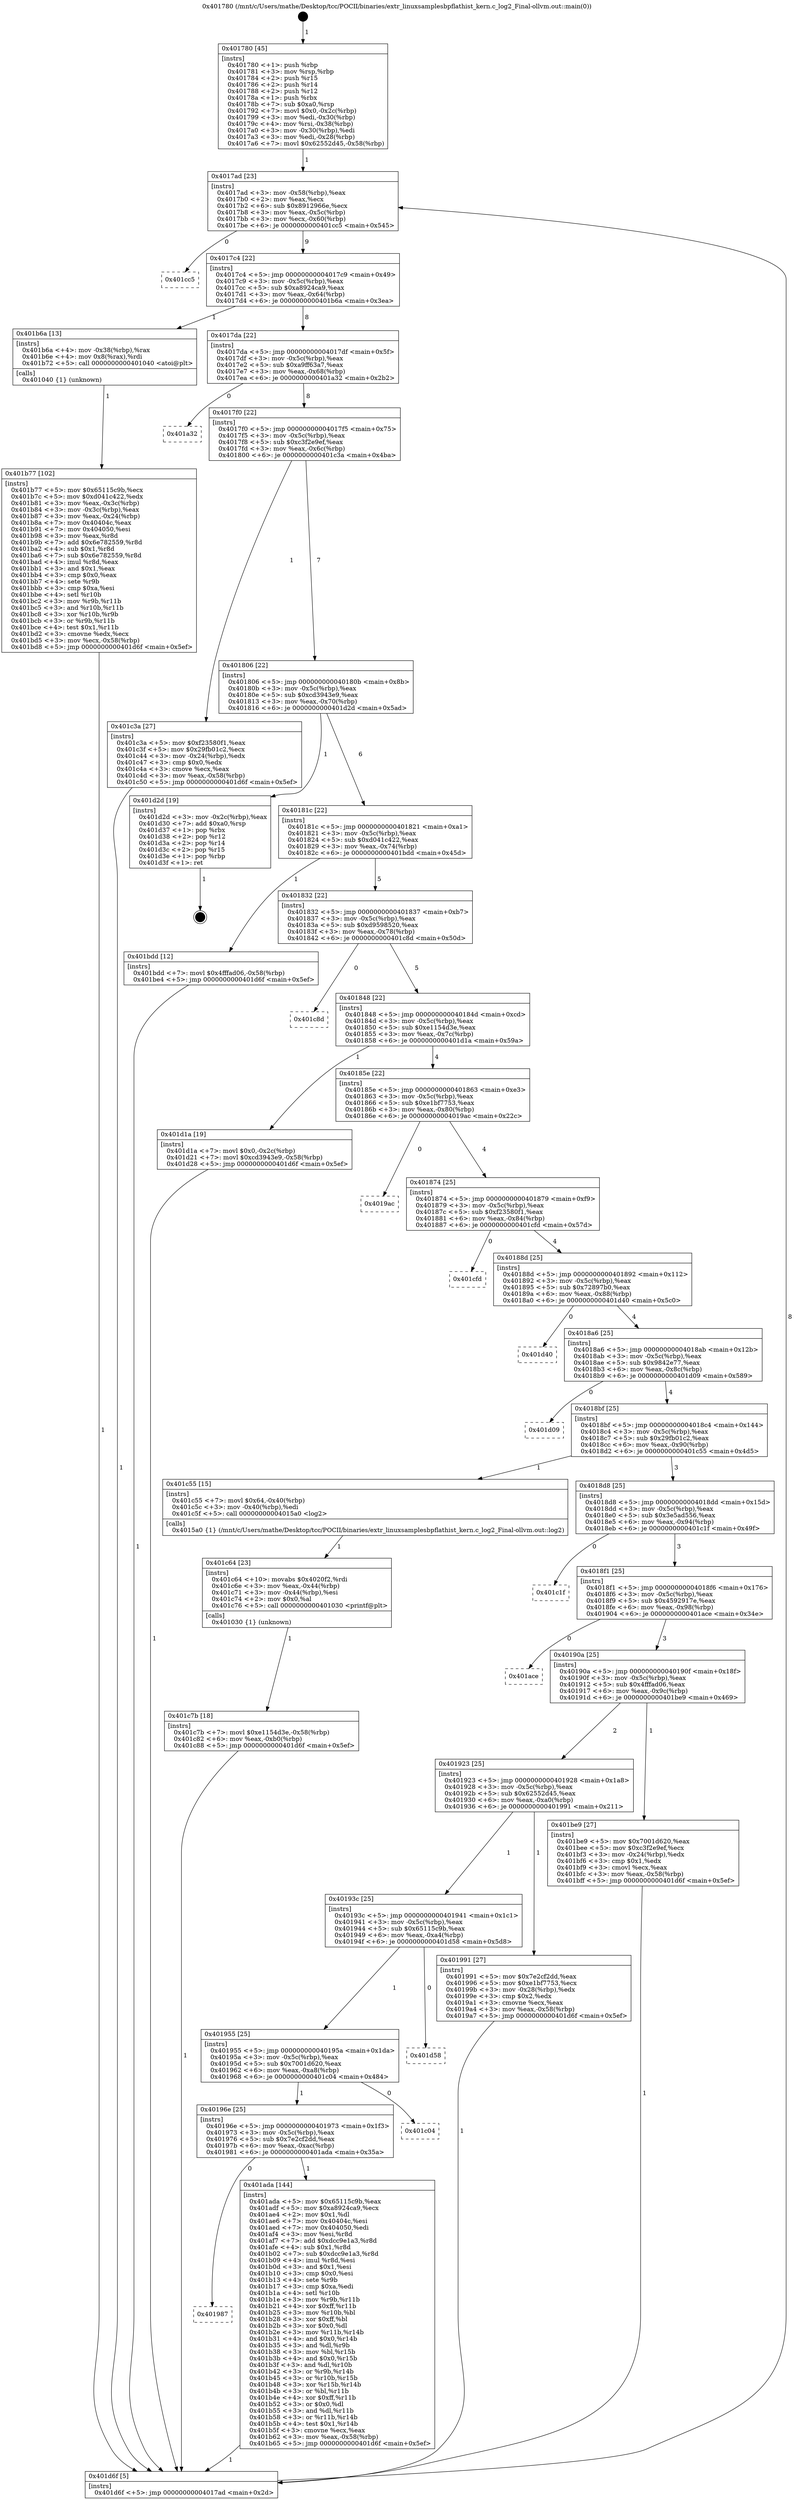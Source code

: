 digraph "0x401780" {
  label = "0x401780 (/mnt/c/Users/mathe/Desktop/tcc/POCII/binaries/extr_linuxsamplesbpflathist_kern.c_log2_Final-ollvm.out::main(0))"
  labelloc = "t"
  node[shape=record]

  Entry [label="",width=0.3,height=0.3,shape=circle,fillcolor=black,style=filled]
  "0x4017ad" [label="{
     0x4017ad [23]\l
     | [instrs]\l
     &nbsp;&nbsp;0x4017ad \<+3\>: mov -0x58(%rbp),%eax\l
     &nbsp;&nbsp;0x4017b0 \<+2\>: mov %eax,%ecx\l
     &nbsp;&nbsp;0x4017b2 \<+6\>: sub $0x8912966e,%ecx\l
     &nbsp;&nbsp;0x4017b8 \<+3\>: mov %eax,-0x5c(%rbp)\l
     &nbsp;&nbsp;0x4017bb \<+3\>: mov %ecx,-0x60(%rbp)\l
     &nbsp;&nbsp;0x4017be \<+6\>: je 0000000000401cc5 \<main+0x545\>\l
  }"]
  "0x401cc5" [label="{
     0x401cc5\l
  }", style=dashed]
  "0x4017c4" [label="{
     0x4017c4 [22]\l
     | [instrs]\l
     &nbsp;&nbsp;0x4017c4 \<+5\>: jmp 00000000004017c9 \<main+0x49\>\l
     &nbsp;&nbsp;0x4017c9 \<+3\>: mov -0x5c(%rbp),%eax\l
     &nbsp;&nbsp;0x4017cc \<+5\>: sub $0xa8924ca9,%eax\l
     &nbsp;&nbsp;0x4017d1 \<+3\>: mov %eax,-0x64(%rbp)\l
     &nbsp;&nbsp;0x4017d4 \<+6\>: je 0000000000401b6a \<main+0x3ea\>\l
  }"]
  Exit [label="",width=0.3,height=0.3,shape=circle,fillcolor=black,style=filled,peripheries=2]
  "0x401b6a" [label="{
     0x401b6a [13]\l
     | [instrs]\l
     &nbsp;&nbsp;0x401b6a \<+4\>: mov -0x38(%rbp),%rax\l
     &nbsp;&nbsp;0x401b6e \<+4\>: mov 0x8(%rax),%rdi\l
     &nbsp;&nbsp;0x401b72 \<+5\>: call 0000000000401040 \<atoi@plt\>\l
     | [calls]\l
     &nbsp;&nbsp;0x401040 \{1\} (unknown)\l
  }"]
  "0x4017da" [label="{
     0x4017da [22]\l
     | [instrs]\l
     &nbsp;&nbsp;0x4017da \<+5\>: jmp 00000000004017df \<main+0x5f\>\l
     &nbsp;&nbsp;0x4017df \<+3\>: mov -0x5c(%rbp),%eax\l
     &nbsp;&nbsp;0x4017e2 \<+5\>: sub $0xa9ff63a7,%eax\l
     &nbsp;&nbsp;0x4017e7 \<+3\>: mov %eax,-0x68(%rbp)\l
     &nbsp;&nbsp;0x4017ea \<+6\>: je 0000000000401a32 \<main+0x2b2\>\l
  }"]
  "0x401c7b" [label="{
     0x401c7b [18]\l
     | [instrs]\l
     &nbsp;&nbsp;0x401c7b \<+7\>: movl $0xe1154d3e,-0x58(%rbp)\l
     &nbsp;&nbsp;0x401c82 \<+6\>: mov %eax,-0xb0(%rbp)\l
     &nbsp;&nbsp;0x401c88 \<+5\>: jmp 0000000000401d6f \<main+0x5ef\>\l
  }"]
  "0x401a32" [label="{
     0x401a32\l
  }", style=dashed]
  "0x4017f0" [label="{
     0x4017f0 [22]\l
     | [instrs]\l
     &nbsp;&nbsp;0x4017f0 \<+5\>: jmp 00000000004017f5 \<main+0x75\>\l
     &nbsp;&nbsp;0x4017f5 \<+3\>: mov -0x5c(%rbp),%eax\l
     &nbsp;&nbsp;0x4017f8 \<+5\>: sub $0xc3f2e9ef,%eax\l
     &nbsp;&nbsp;0x4017fd \<+3\>: mov %eax,-0x6c(%rbp)\l
     &nbsp;&nbsp;0x401800 \<+6\>: je 0000000000401c3a \<main+0x4ba\>\l
  }"]
  "0x401c64" [label="{
     0x401c64 [23]\l
     | [instrs]\l
     &nbsp;&nbsp;0x401c64 \<+10\>: movabs $0x4020f2,%rdi\l
     &nbsp;&nbsp;0x401c6e \<+3\>: mov %eax,-0x44(%rbp)\l
     &nbsp;&nbsp;0x401c71 \<+3\>: mov -0x44(%rbp),%esi\l
     &nbsp;&nbsp;0x401c74 \<+2\>: mov $0x0,%al\l
     &nbsp;&nbsp;0x401c76 \<+5\>: call 0000000000401030 \<printf@plt\>\l
     | [calls]\l
     &nbsp;&nbsp;0x401030 \{1\} (unknown)\l
  }"]
  "0x401c3a" [label="{
     0x401c3a [27]\l
     | [instrs]\l
     &nbsp;&nbsp;0x401c3a \<+5\>: mov $0xf23580f1,%eax\l
     &nbsp;&nbsp;0x401c3f \<+5\>: mov $0x29fb01c2,%ecx\l
     &nbsp;&nbsp;0x401c44 \<+3\>: mov -0x24(%rbp),%edx\l
     &nbsp;&nbsp;0x401c47 \<+3\>: cmp $0x0,%edx\l
     &nbsp;&nbsp;0x401c4a \<+3\>: cmove %ecx,%eax\l
     &nbsp;&nbsp;0x401c4d \<+3\>: mov %eax,-0x58(%rbp)\l
     &nbsp;&nbsp;0x401c50 \<+5\>: jmp 0000000000401d6f \<main+0x5ef\>\l
  }"]
  "0x401806" [label="{
     0x401806 [22]\l
     | [instrs]\l
     &nbsp;&nbsp;0x401806 \<+5\>: jmp 000000000040180b \<main+0x8b\>\l
     &nbsp;&nbsp;0x40180b \<+3\>: mov -0x5c(%rbp),%eax\l
     &nbsp;&nbsp;0x40180e \<+5\>: sub $0xcd3943e9,%eax\l
     &nbsp;&nbsp;0x401813 \<+3\>: mov %eax,-0x70(%rbp)\l
     &nbsp;&nbsp;0x401816 \<+6\>: je 0000000000401d2d \<main+0x5ad\>\l
  }"]
  "0x401b77" [label="{
     0x401b77 [102]\l
     | [instrs]\l
     &nbsp;&nbsp;0x401b77 \<+5\>: mov $0x65115c9b,%ecx\l
     &nbsp;&nbsp;0x401b7c \<+5\>: mov $0xd041c422,%edx\l
     &nbsp;&nbsp;0x401b81 \<+3\>: mov %eax,-0x3c(%rbp)\l
     &nbsp;&nbsp;0x401b84 \<+3\>: mov -0x3c(%rbp),%eax\l
     &nbsp;&nbsp;0x401b87 \<+3\>: mov %eax,-0x24(%rbp)\l
     &nbsp;&nbsp;0x401b8a \<+7\>: mov 0x40404c,%eax\l
     &nbsp;&nbsp;0x401b91 \<+7\>: mov 0x404050,%esi\l
     &nbsp;&nbsp;0x401b98 \<+3\>: mov %eax,%r8d\l
     &nbsp;&nbsp;0x401b9b \<+7\>: add $0x6e782559,%r8d\l
     &nbsp;&nbsp;0x401ba2 \<+4\>: sub $0x1,%r8d\l
     &nbsp;&nbsp;0x401ba6 \<+7\>: sub $0x6e782559,%r8d\l
     &nbsp;&nbsp;0x401bad \<+4\>: imul %r8d,%eax\l
     &nbsp;&nbsp;0x401bb1 \<+3\>: and $0x1,%eax\l
     &nbsp;&nbsp;0x401bb4 \<+3\>: cmp $0x0,%eax\l
     &nbsp;&nbsp;0x401bb7 \<+4\>: sete %r9b\l
     &nbsp;&nbsp;0x401bbb \<+3\>: cmp $0xa,%esi\l
     &nbsp;&nbsp;0x401bbe \<+4\>: setl %r10b\l
     &nbsp;&nbsp;0x401bc2 \<+3\>: mov %r9b,%r11b\l
     &nbsp;&nbsp;0x401bc5 \<+3\>: and %r10b,%r11b\l
     &nbsp;&nbsp;0x401bc8 \<+3\>: xor %r10b,%r9b\l
     &nbsp;&nbsp;0x401bcb \<+3\>: or %r9b,%r11b\l
     &nbsp;&nbsp;0x401bce \<+4\>: test $0x1,%r11b\l
     &nbsp;&nbsp;0x401bd2 \<+3\>: cmovne %edx,%ecx\l
     &nbsp;&nbsp;0x401bd5 \<+3\>: mov %ecx,-0x58(%rbp)\l
     &nbsp;&nbsp;0x401bd8 \<+5\>: jmp 0000000000401d6f \<main+0x5ef\>\l
  }"]
  "0x401d2d" [label="{
     0x401d2d [19]\l
     | [instrs]\l
     &nbsp;&nbsp;0x401d2d \<+3\>: mov -0x2c(%rbp),%eax\l
     &nbsp;&nbsp;0x401d30 \<+7\>: add $0xa0,%rsp\l
     &nbsp;&nbsp;0x401d37 \<+1\>: pop %rbx\l
     &nbsp;&nbsp;0x401d38 \<+2\>: pop %r12\l
     &nbsp;&nbsp;0x401d3a \<+2\>: pop %r14\l
     &nbsp;&nbsp;0x401d3c \<+2\>: pop %r15\l
     &nbsp;&nbsp;0x401d3e \<+1\>: pop %rbp\l
     &nbsp;&nbsp;0x401d3f \<+1\>: ret\l
  }"]
  "0x40181c" [label="{
     0x40181c [22]\l
     | [instrs]\l
     &nbsp;&nbsp;0x40181c \<+5\>: jmp 0000000000401821 \<main+0xa1\>\l
     &nbsp;&nbsp;0x401821 \<+3\>: mov -0x5c(%rbp),%eax\l
     &nbsp;&nbsp;0x401824 \<+5\>: sub $0xd041c422,%eax\l
     &nbsp;&nbsp;0x401829 \<+3\>: mov %eax,-0x74(%rbp)\l
     &nbsp;&nbsp;0x40182c \<+6\>: je 0000000000401bdd \<main+0x45d\>\l
  }"]
  "0x401987" [label="{
     0x401987\l
  }", style=dashed]
  "0x401bdd" [label="{
     0x401bdd [12]\l
     | [instrs]\l
     &nbsp;&nbsp;0x401bdd \<+7\>: movl $0x4fffad06,-0x58(%rbp)\l
     &nbsp;&nbsp;0x401be4 \<+5\>: jmp 0000000000401d6f \<main+0x5ef\>\l
  }"]
  "0x401832" [label="{
     0x401832 [22]\l
     | [instrs]\l
     &nbsp;&nbsp;0x401832 \<+5\>: jmp 0000000000401837 \<main+0xb7\>\l
     &nbsp;&nbsp;0x401837 \<+3\>: mov -0x5c(%rbp),%eax\l
     &nbsp;&nbsp;0x40183a \<+5\>: sub $0xd9598520,%eax\l
     &nbsp;&nbsp;0x40183f \<+3\>: mov %eax,-0x78(%rbp)\l
     &nbsp;&nbsp;0x401842 \<+6\>: je 0000000000401c8d \<main+0x50d\>\l
  }"]
  "0x401ada" [label="{
     0x401ada [144]\l
     | [instrs]\l
     &nbsp;&nbsp;0x401ada \<+5\>: mov $0x65115c9b,%eax\l
     &nbsp;&nbsp;0x401adf \<+5\>: mov $0xa8924ca9,%ecx\l
     &nbsp;&nbsp;0x401ae4 \<+2\>: mov $0x1,%dl\l
     &nbsp;&nbsp;0x401ae6 \<+7\>: mov 0x40404c,%esi\l
     &nbsp;&nbsp;0x401aed \<+7\>: mov 0x404050,%edi\l
     &nbsp;&nbsp;0x401af4 \<+3\>: mov %esi,%r8d\l
     &nbsp;&nbsp;0x401af7 \<+7\>: add $0xdcc9e1a3,%r8d\l
     &nbsp;&nbsp;0x401afe \<+4\>: sub $0x1,%r8d\l
     &nbsp;&nbsp;0x401b02 \<+7\>: sub $0xdcc9e1a3,%r8d\l
     &nbsp;&nbsp;0x401b09 \<+4\>: imul %r8d,%esi\l
     &nbsp;&nbsp;0x401b0d \<+3\>: and $0x1,%esi\l
     &nbsp;&nbsp;0x401b10 \<+3\>: cmp $0x0,%esi\l
     &nbsp;&nbsp;0x401b13 \<+4\>: sete %r9b\l
     &nbsp;&nbsp;0x401b17 \<+3\>: cmp $0xa,%edi\l
     &nbsp;&nbsp;0x401b1a \<+4\>: setl %r10b\l
     &nbsp;&nbsp;0x401b1e \<+3\>: mov %r9b,%r11b\l
     &nbsp;&nbsp;0x401b21 \<+4\>: xor $0xff,%r11b\l
     &nbsp;&nbsp;0x401b25 \<+3\>: mov %r10b,%bl\l
     &nbsp;&nbsp;0x401b28 \<+3\>: xor $0xff,%bl\l
     &nbsp;&nbsp;0x401b2b \<+3\>: xor $0x0,%dl\l
     &nbsp;&nbsp;0x401b2e \<+3\>: mov %r11b,%r14b\l
     &nbsp;&nbsp;0x401b31 \<+4\>: and $0x0,%r14b\l
     &nbsp;&nbsp;0x401b35 \<+3\>: and %dl,%r9b\l
     &nbsp;&nbsp;0x401b38 \<+3\>: mov %bl,%r15b\l
     &nbsp;&nbsp;0x401b3b \<+4\>: and $0x0,%r15b\l
     &nbsp;&nbsp;0x401b3f \<+3\>: and %dl,%r10b\l
     &nbsp;&nbsp;0x401b42 \<+3\>: or %r9b,%r14b\l
     &nbsp;&nbsp;0x401b45 \<+3\>: or %r10b,%r15b\l
     &nbsp;&nbsp;0x401b48 \<+3\>: xor %r15b,%r14b\l
     &nbsp;&nbsp;0x401b4b \<+3\>: or %bl,%r11b\l
     &nbsp;&nbsp;0x401b4e \<+4\>: xor $0xff,%r11b\l
     &nbsp;&nbsp;0x401b52 \<+3\>: or $0x0,%dl\l
     &nbsp;&nbsp;0x401b55 \<+3\>: and %dl,%r11b\l
     &nbsp;&nbsp;0x401b58 \<+3\>: or %r11b,%r14b\l
     &nbsp;&nbsp;0x401b5b \<+4\>: test $0x1,%r14b\l
     &nbsp;&nbsp;0x401b5f \<+3\>: cmovne %ecx,%eax\l
     &nbsp;&nbsp;0x401b62 \<+3\>: mov %eax,-0x58(%rbp)\l
     &nbsp;&nbsp;0x401b65 \<+5\>: jmp 0000000000401d6f \<main+0x5ef\>\l
  }"]
  "0x401c8d" [label="{
     0x401c8d\l
  }", style=dashed]
  "0x401848" [label="{
     0x401848 [22]\l
     | [instrs]\l
     &nbsp;&nbsp;0x401848 \<+5\>: jmp 000000000040184d \<main+0xcd\>\l
     &nbsp;&nbsp;0x40184d \<+3\>: mov -0x5c(%rbp),%eax\l
     &nbsp;&nbsp;0x401850 \<+5\>: sub $0xe1154d3e,%eax\l
     &nbsp;&nbsp;0x401855 \<+3\>: mov %eax,-0x7c(%rbp)\l
     &nbsp;&nbsp;0x401858 \<+6\>: je 0000000000401d1a \<main+0x59a\>\l
  }"]
  "0x40196e" [label="{
     0x40196e [25]\l
     | [instrs]\l
     &nbsp;&nbsp;0x40196e \<+5\>: jmp 0000000000401973 \<main+0x1f3\>\l
     &nbsp;&nbsp;0x401973 \<+3\>: mov -0x5c(%rbp),%eax\l
     &nbsp;&nbsp;0x401976 \<+5\>: sub $0x7e2cf2dd,%eax\l
     &nbsp;&nbsp;0x40197b \<+6\>: mov %eax,-0xac(%rbp)\l
     &nbsp;&nbsp;0x401981 \<+6\>: je 0000000000401ada \<main+0x35a\>\l
  }"]
  "0x401d1a" [label="{
     0x401d1a [19]\l
     | [instrs]\l
     &nbsp;&nbsp;0x401d1a \<+7\>: movl $0x0,-0x2c(%rbp)\l
     &nbsp;&nbsp;0x401d21 \<+7\>: movl $0xcd3943e9,-0x58(%rbp)\l
     &nbsp;&nbsp;0x401d28 \<+5\>: jmp 0000000000401d6f \<main+0x5ef\>\l
  }"]
  "0x40185e" [label="{
     0x40185e [22]\l
     | [instrs]\l
     &nbsp;&nbsp;0x40185e \<+5\>: jmp 0000000000401863 \<main+0xe3\>\l
     &nbsp;&nbsp;0x401863 \<+3\>: mov -0x5c(%rbp),%eax\l
     &nbsp;&nbsp;0x401866 \<+5\>: sub $0xe1bf7753,%eax\l
     &nbsp;&nbsp;0x40186b \<+3\>: mov %eax,-0x80(%rbp)\l
     &nbsp;&nbsp;0x40186e \<+6\>: je 00000000004019ac \<main+0x22c\>\l
  }"]
  "0x401c04" [label="{
     0x401c04\l
  }", style=dashed]
  "0x4019ac" [label="{
     0x4019ac\l
  }", style=dashed]
  "0x401874" [label="{
     0x401874 [25]\l
     | [instrs]\l
     &nbsp;&nbsp;0x401874 \<+5\>: jmp 0000000000401879 \<main+0xf9\>\l
     &nbsp;&nbsp;0x401879 \<+3\>: mov -0x5c(%rbp),%eax\l
     &nbsp;&nbsp;0x40187c \<+5\>: sub $0xf23580f1,%eax\l
     &nbsp;&nbsp;0x401881 \<+6\>: mov %eax,-0x84(%rbp)\l
     &nbsp;&nbsp;0x401887 \<+6\>: je 0000000000401cfd \<main+0x57d\>\l
  }"]
  "0x401955" [label="{
     0x401955 [25]\l
     | [instrs]\l
     &nbsp;&nbsp;0x401955 \<+5\>: jmp 000000000040195a \<main+0x1da\>\l
     &nbsp;&nbsp;0x40195a \<+3\>: mov -0x5c(%rbp),%eax\l
     &nbsp;&nbsp;0x40195d \<+5\>: sub $0x7001d620,%eax\l
     &nbsp;&nbsp;0x401962 \<+6\>: mov %eax,-0xa8(%rbp)\l
     &nbsp;&nbsp;0x401968 \<+6\>: je 0000000000401c04 \<main+0x484\>\l
  }"]
  "0x401cfd" [label="{
     0x401cfd\l
  }", style=dashed]
  "0x40188d" [label="{
     0x40188d [25]\l
     | [instrs]\l
     &nbsp;&nbsp;0x40188d \<+5\>: jmp 0000000000401892 \<main+0x112\>\l
     &nbsp;&nbsp;0x401892 \<+3\>: mov -0x5c(%rbp),%eax\l
     &nbsp;&nbsp;0x401895 \<+5\>: sub $0x72897b0,%eax\l
     &nbsp;&nbsp;0x40189a \<+6\>: mov %eax,-0x88(%rbp)\l
     &nbsp;&nbsp;0x4018a0 \<+6\>: je 0000000000401d40 \<main+0x5c0\>\l
  }"]
  "0x401d58" [label="{
     0x401d58\l
  }", style=dashed]
  "0x401d40" [label="{
     0x401d40\l
  }", style=dashed]
  "0x4018a6" [label="{
     0x4018a6 [25]\l
     | [instrs]\l
     &nbsp;&nbsp;0x4018a6 \<+5\>: jmp 00000000004018ab \<main+0x12b\>\l
     &nbsp;&nbsp;0x4018ab \<+3\>: mov -0x5c(%rbp),%eax\l
     &nbsp;&nbsp;0x4018ae \<+5\>: sub $0x9842e77,%eax\l
     &nbsp;&nbsp;0x4018b3 \<+6\>: mov %eax,-0x8c(%rbp)\l
     &nbsp;&nbsp;0x4018b9 \<+6\>: je 0000000000401d09 \<main+0x589\>\l
  }"]
  "0x401780" [label="{
     0x401780 [45]\l
     | [instrs]\l
     &nbsp;&nbsp;0x401780 \<+1\>: push %rbp\l
     &nbsp;&nbsp;0x401781 \<+3\>: mov %rsp,%rbp\l
     &nbsp;&nbsp;0x401784 \<+2\>: push %r15\l
     &nbsp;&nbsp;0x401786 \<+2\>: push %r14\l
     &nbsp;&nbsp;0x401788 \<+2\>: push %r12\l
     &nbsp;&nbsp;0x40178a \<+1\>: push %rbx\l
     &nbsp;&nbsp;0x40178b \<+7\>: sub $0xa0,%rsp\l
     &nbsp;&nbsp;0x401792 \<+7\>: movl $0x0,-0x2c(%rbp)\l
     &nbsp;&nbsp;0x401799 \<+3\>: mov %edi,-0x30(%rbp)\l
     &nbsp;&nbsp;0x40179c \<+4\>: mov %rsi,-0x38(%rbp)\l
     &nbsp;&nbsp;0x4017a0 \<+3\>: mov -0x30(%rbp),%edi\l
     &nbsp;&nbsp;0x4017a3 \<+3\>: mov %edi,-0x28(%rbp)\l
     &nbsp;&nbsp;0x4017a6 \<+7\>: movl $0x62552d45,-0x58(%rbp)\l
  }"]
  "0x401d09" [label="{
     0x401d09\l
  }", style=dashed]
  "0x4018bf" [label="{
     0x4018bf [25]\l
     | [instrs]\l
     &nbsp;&nbsp;0x4018bf \<+5\>: jmp 00000000004018c4 \<main+0x144\>\l
     &nbsp;&nbsp;0x4018c4 \<+3\>: mov -0x5c(%rbp),%eax\l
     &nbsp;&nbsp;0x4018c7 \<+5\>: sub $0x29fb01c2,%eax\l
     &nbsp;&nbsp;0x4018cc \<+6\>: mov %eax,-0x90(%rbp)\l
     &nbsp;&nbsp;0x4018d2 \<+6\>: je 0000000000401c55 \<main+0x4d5\>\l
  }"]
  "0x401d6f" [label="{
     0x401d6f [5]\l
     | [instrs]\l
     &nbsp;&nbsp;0x401d6f \<+5\>: jmp 00000000004017ad \<main+0x2d\>\l
  }"]
  "0x401c55" [label="{
     0x401c55 [15]\l
     | [instrs]\l
     &nbsp;&nbsp;0x401c55 \<+7\>: movl $0x64,-0x40(%rbp)\l
     &nbsp;&nbsp;0x401c5c \<+3\>: mov -0x40(%rbp),%edi\l
     &nbsp;&nbsp;0x401c5f \<+5\>: call 00000000004015a0 \<log2\>\l
     | [calls]\l
     &nbsp;&nbsp;0x4015a0 \{1\} (/mnt/c/Users/mathe/Desktop/tcc/POCII/binaries/extr_linuxsamplesbpflathist_kern.c_log2_Final-ollvm.out::log2)\l
  }"]
  "0x4018d8" [label="{
     0x4018d8 [25]\l
     | [instrs]\l
     &nbsp;&nbsp;0x4018d8 \<+5\>: jmp 00000000004018dd \<main+0x15d\>\l
     &nbsp;&nbsp;0x4018dd \<+3\>: mov -0x5c(%rbp),%eax\l
     &nbsp;&nbsp;0x4018e0 \<+5\>: sub $0x3e5ad556,%eax\l
     &nbsp;&nbsp;0x4018e5 \<+6\>: mov %eax,-0x94(%rbp)\l
     &nbsp;&nbsp;0x4018eb \<+6\>: je 0000000000401c1f \<main+0x49f\>\l
  }"]
  "0x40193c" [label="{
     0x40193c [25]\l
     | [instrs]\l
     &nbsp;&nbsp;0x40193c \<+5\>: jmp 0000000000401941 \<main+0x1c1\>\l
     &nbsp;&nbsp;0x401941 \<+3\>: mov -0x5c(%rbp),%eax\l
     &nbsp;&nbsp;0x401944 \<+5\>: sub $0x65115c9b,%eax\l
     &nbsp;&nbsp;0x401949 \<+6\>: mov %eax,-0xa4(%rbp)\l
     &nbsp;&nbsp;0x40194f \<+6\>: je 0000000000401d58 \<main+0x5d8\>\l
  }"]
  "0x401c1f" [label="{
     0x401c1f\l
  }", style=dashed]
  "0x4018f1" [label="{
     0x4018f1 [25]\l
     | [instrs]\l
     &nbsp;&nbsp;0x4018f1 \<+5\>: jmp 00000000004018f6 \<main+0x176\>\l
     &nbsp;&nbsp;0x4018f6 \<+3\>: mov -0x5c(%rbp),%eax\l
     &nbsp;&nbsp;0x4018f9 \<+5\>: sub $0x4592917e,%eax\l
     &nbsp;&nbsp;0x4018fe \<+6\>: mov %eax,-0x98(%rbp)\l
     &nbsp;&nbsp;0x401904 \<+6\>: je 0000000000401ace \<main+0x34e\>\l
  }"]
  "0x401991" [label="{
     0x401991 [27]\l
     | [instrs]\l
     &nbsp;&nbsp;0x401991 \<+5\>: mov $0x7e2cf2dd,%eax\l
     &nbsp;&nbsp;0x401996 \<+5\>: mov $0xe1bf7753,%ecx\l
     &nbsp;&nbsp;0x40199b \<+3\>: mov -0x28(%rbp),%edx\l
     &nbsp;&nbsp;0x40199e \<+3\>: cmp $0x2,%edx\l
     &nbsp;&nbsp;0x4019a1 \<+3\>: cmovne %ecx,%eax\l
     &nbsp;&nbsp;0x4019a4 \<+3\>: mov %eax,-0x58(%rbp)\l
     &nbsp;&nbsp;0x4019a7 \<+5\>: jmp 0000000000401d6f \<main+0x5ef\>\l
  }"]
  "0x401ace" [label="{
     0x401ace\l
  }", style=dashed]
  "0x40190a" [label="{
     0x40190a [25]\l
     | [instrs]\l
     &nbsp;&nbsp;0x40190a \<+5\>: jmp 000000000040190f \<main+0x18f\>\l
     &nbsp;&nbsp;0x40190f \<+3\>: mov -0x5c(%rbp),%eax\l
     &nbsp;&nbsp;0x401912 \<+5\>: sub $0x4fffad06,%eax\l
     &nbsp;&nbsp;0x401917 \<+6\>: mov %eax,-0x9c(%rbp)\l
     &nbsp;&nbsp;0x40191d \<+6\>: je 0000000000401be9 \<main+0x469\>\l
  }"]
  "0x401923" [label="{
     0x401923 [25]\l
     | [instrs]\l
     &nbsp;&nbsp;0x401923 \<+5\>: jmp 0000000000401928 \<main+0x1a8\>\l
     &nbsp;&nbsp;0x401928 \<+3\>: mov -0x5c(%rbp),%eax\l
     &nbsp;&nbsp;0x40192b \<+5\>: sub $0x62552d45,%eax\l
     &nbsp;&nbsp;0x401930 \<+6\>: mov %eax,-0xa0(%rbp)\l
     &nbsp;&nbsp;0x401936 \<+6\>: je 0000000000401991 \<main+0x211\>\l
  }"]
  "0x401be9" [label="{
     0x401be9 [27]\l
     | [instrs]\l
     &nbsp;&nbsp;0x401be9 \<+5\>: mov $0x7001d620,%eax\l
     &nbsp;&nbsp;0x401bee \<+5\>: mov $0xc3f2e9ef,%ecx\l
     &nbsp;&nbsp;0x401bf3 \<+3\>: mov -0x24(%rbp),%edx\l
     &nbsp;&nbsp;0x401bf6 \<+3\>: cmp $0x1,%edx\l
     &nbsp;&nbsp;0x401bf9 \<+3\>: cmovl %ecx,%eax\l
     &nbsp;&nbsp;0x401bfc \<+3\>: mov %eax,-0x58(%rbp)\l
     &nbsp;&nbsp;0x401bff \<+5\>: jmp 0000000000401d6f \<main+0x5ef\>\l
  }"]
  Entry -> "0x401780" [label=" 1"]
  "0x4017ad" -> "0x401cc5" [label=" 0"]
  "0x4017ad" -> "0x4017c4" [label=" 9"]
  "0x401d2d" -> Exit [label=" 1"]
  "0x4017c4" -> "0x401b6a" [label=" 1"]
  "0x4017c4" -> "0x4017da" [label=" 8"]
  "0x401d1a" -> "0x401d6f" [label=" 1"]
  "0x4017da" -> "0x401a32" [label=" 0"]
  "0x4017da" -> "0x4017f0" [label=" 8"]
  "0x401c7b" -> "0x401d6f" [label=" 1"]
  "0x4017f0" -> "0x401c3a" [label=" 1"]
  "0x4017f0" -> "0x401806" [label=" 7"]
  "0x401c64" -> "0x401c7b" [label=" 1"]
  "0x401806" -> "0x401d2d" [label=" 1"]
  "0x401806" -> "0x40181c" [label=" 6"]
  "0x401c55" -> "0x401c64" [label=" 1"]
  "0x40181c" -> "0x401bdd" [label=" 1"]
  "0x40181c" -> "0x401832" [label=" 5"]
  "0x401c3a" -> "0x401d6f" [label=" 1"]
  "0x401832" -> "0x401c8d" [label=" 0"]
  "0x401832" -> "0x401848" [label=" 5"]
  "0x401be9" -> "0x401d6f" [label=" 1"]
  "0x401848" -> "0x401d1a" [label=" 1"]
  "0x401848" -> "0x40185e" [label=" 4"]
  "0x401b77" -> "0x401d6f" [label=" 1"]
  "0x40185e" -> "0x4019ac" [label=" 0"]
  "0x40185e" -> "0x401874" [label=" 4"]
  "0x401b6a" -> "0x401b77" [label=" 1"]
  "0x401874" -> "0x401cfd" [label=" 0"]
  "0x401874" -> "0x40188d" [label=" 4"]
  "0x40196e" -> "0x401987" [label=" 0"]
  "0x40188d" -> "0x401d40" [label=" 0"]
  "0x40188d" -> "0x4018a6" [label=" 4"]
  "0x40196e" -> "0x401ada" [label=" 1"]
  "0x4018a6" -> "0x401d09" [label=" 0"]
  "0x4018a6" -> "0x4018bf" [label=" 4"]
  "0x401955" -> "0x40196e" [label=" 1"]
  "0x4018bf" -> "0x401c55" [label=" 1"]
  "0x4018bf" -> "0x4018d8" [label=" 3"]
  "0x401955" -> "0x401c04" [label=" 0"]
  "0x4018d8" -> "0x401c1f" [label=" 0"]
  "0x4018d8" -> "0x4018f1" [label=" 3"]
  "0x401ada" -> "0x401d6f" [label=" 1"]
  "0x4018f1" -> "0x401ace" [label=" 0"]
  "0x4018f1" -> "0x40190a" [label=" 3"]
  "0x40193c" -> "0x401955" [label=" 1"]
  "0x40190a" -> "0x401be9" [label=" 1"]
  "0x40190a" -> "0x401923" [label=" 2"]
  "0x40193c" -> "0x401d58" [label=" 0"]
  "0x401923" -> "0x401991" [label=" 1"]
  "0x401923" -> "0x40193c" [label=" 1"]
  "0x401991" -> "0x401d6f" [label=" 1"]
  "0x401780" -> "0x4017ad" [label=" 1"]
  "0x401d6f" -> "0x4017ad" [label=" 8"]
  "0x401bdd" -> "0x401d6f" [label=" 1"]
}
